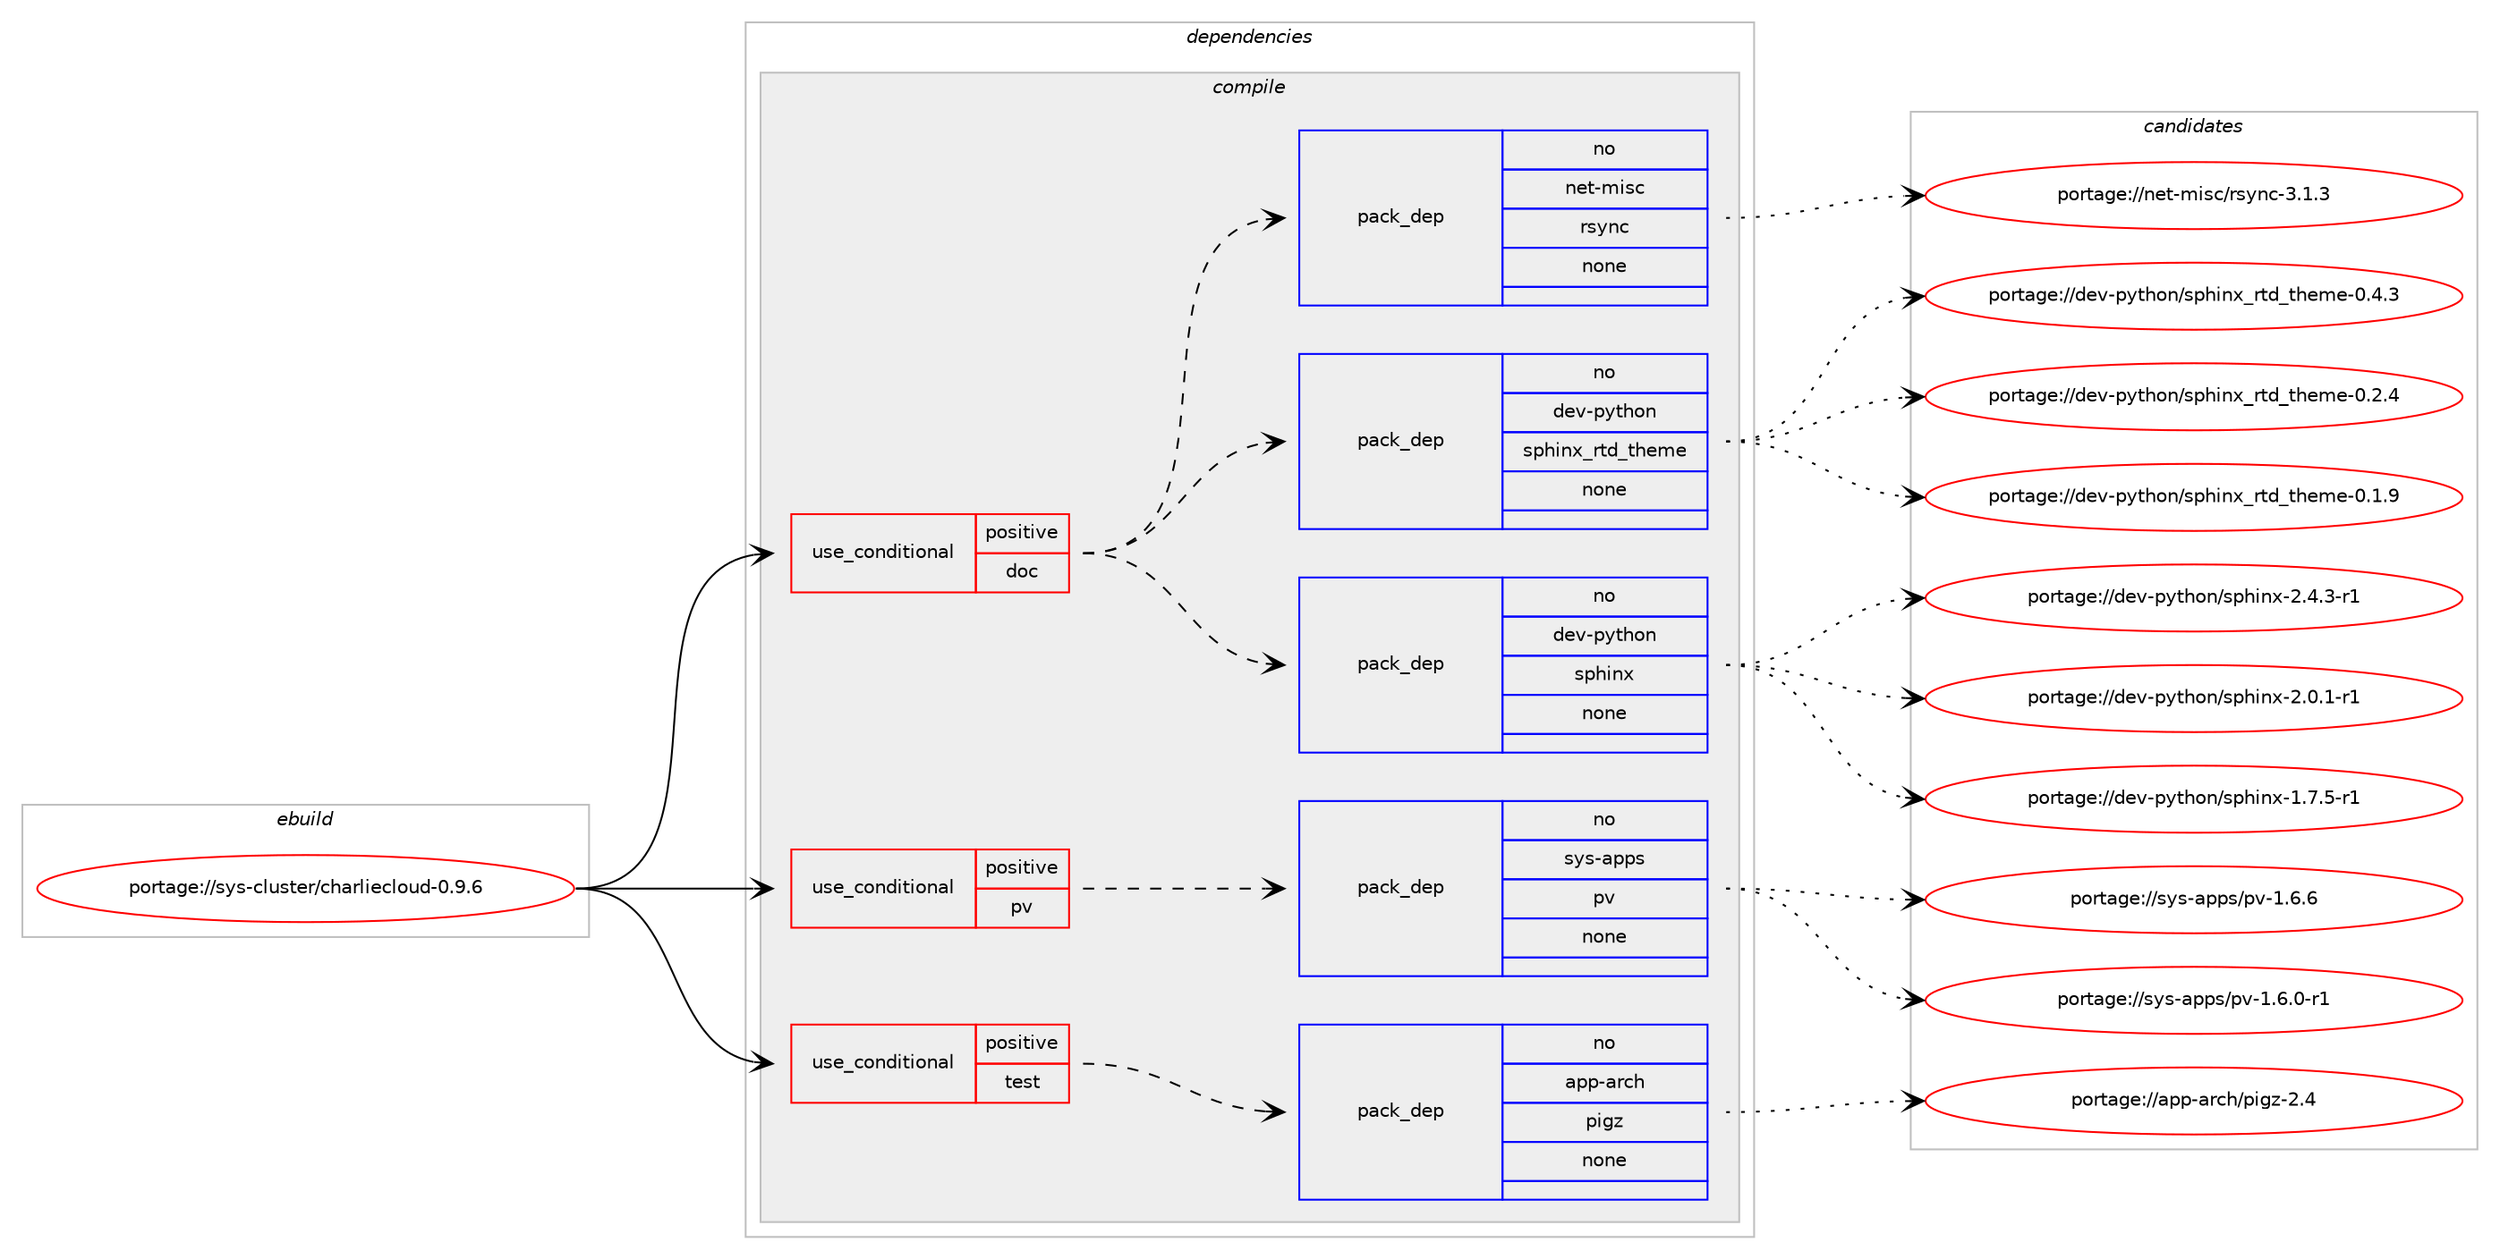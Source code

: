 digraph prolog {

# *************
# Graph options
# *************

newrank=true;
concentrate=true;
compound=true;
graph [rankdir=LR,fontname=Helvetica,fontsize=10,ranksep=1.5];#, ranksep=2.5, nodesep=0.2];
edge  [arrowhead=vee];
node  [fontname=Helvetica,fontsize=10];

# **********
# The ebuild
# **********

subgraph cluster_leftcol {
color=gray;
rank=same;
label=<<i>ebuild</i>>;
id [label="portage://sys-cluster/charliecloud-0.9.6", color=red, width=4, href="../sys-cluster/charliecloud-0.9.6.svg"];
}

# ****************
# The dependencies
# ****************

subgraph cluster_midcol {
color=gray;
label=<<i>dependencies</i>>;
subgraph cluster_compile {
fillcolor="#eeeeee";
style=filled;
label=<<i>compile</i>>;
subgraph cond6350 {
dependency33090 [label=<<TABLE BORDER="0" CELLBORDER="1" CELLSPACING="0" CELLPADDING="4"><TR><TD ROWSPAN="3" CELLPADDING="10">use_conditional</TD></TR><TR><TD>positive</TD></TR><TR><TD>doc</TD></TR></TABLE>>, shape=none, color=red];
subgraph pack25909 {
dependency33091 [label=<<TABLE BORDER="0" CELLBORDER="1" CELLSPACING="0" CELLPADDING="4" WIDTH="220"><TR><TD ROWSPAN="6" CELLPADDING="30">pack_dep</TD></TR><TR><TD WIDTH="110">no</TD></TR><TR><TD>dev-python</TD></TR><TR><TD>sphinx</TD></TR><TR><TD>none</TD></TR><TR><TD></TD></TR></TABLE>>, shape=none, color=blue];
}
dependency33090:e -> dependency33091:w [weight=20,style="dashed",arrowhead="vee"];
subgraph pack25910 {
dependency33092 [label=<<TABLE BORDER="0" CELLBORDER="1" CELLSPACING="0" CELLPADDING="4" WIDTH="220"><TR><TD ROWSPAN="6" CELLPADDING="30">pack_dep</TD></TR><TR><TD WIDTH="110">no</TD></TR><TR><TD>dev-python</TD></TR><TR><TD>sphinx_rtd_theme</TD></TR><TR><TD>none</TD></TR><TR><TD></TD></TR></TABLE>>, shape=none, color=blue];
}
dependency33090:e -> dependency33092:w [weight=20,style="dashed",arrowhead="vee"];
subgraph pack25911 {
dependency33093 [label=<<TABLE BORDER="0" CELLBORDER="1" CELLSPACING="0" CELLPADDING="4" WIDTH="220"><TR><TD ROWSPAN="6" CELLPADDING="30">pack_dep</TD></TR><TR><TD WIDTH="110">no</TD></TR><TR><TD>net-misc</TD></TR><TR><TD>rsync</TD></TR><TR><TD>none</TD></TR><TR><TD></TD></TR></TABLE>>, shape=none, color=blue];
}
dependency33090:e -> dependency33093:w [weight=20,style="dashed",arrowhead="vee"];
}
id:e -> dependency33090:w [weight=20,style="solid",arrowhead="vee"];
subgraph cond6351 {
dependency33094 [label=<<TABLE BORDER="0" CELLBORDER="1" CELLSPACING="0" CELLPADDING="4"><TR><TD ROWSPAN="3" CELLPADDING="10">use_conditional</TD></TR><TR><TD>positive</TD></TR><TR><TD>pv</TD></TR></TABLE>>, shape=none, color=red];
subgraph pack25912 {
dependency33095 [label=<<TABLE BORDER="0" CELLBORDER="1" CELLSPACING="0" CELLPADDING="4" WIDTH="220"><TR><TD ROWSPAN="6" CELLPADDING="30">pack_dep</TD></TR><TR><TD WIDTH="110">no</TD></TR><TR><TD>sys-apps</TD></TR><TR><TD>pv</TD></TR><TR><TD>none</TD></TR><TR><TD></TD></TR></TABLE>>, shape=none, color=blue];
}
dependency33094:e -> dependency33095:w [weight=20,style="dashed",arrowhead="vee"];
}
id:e -> dependency33094:w [weight=20,style="solid",arrowhead="vee"];
subgraph cond6352 {
dependency33096 [label=<<TABLE BORDER="0" CELLBORDER="1" CELLSPACING="0" CELLPADDING="4"><TR><TD ROWSPAN="3" CELLPADDING="10">use_conditional</TD></TR><TR><TD>positive</TD></TR><TR><TD>test</TD></TR></TABLE>>, shape=none, color=red];
subgraph pack25913 {
dependency33097 [label=<<TABLE BORDER="0" CELLBORDER="1" CELLSPACING="0" CELLPADDING="4" WIDTH="220"><TR><TD ROWSPAN="6" CELLPADDING="30">pack_dep</TD></TR><TR><TD WIDTH="110">no</TD></TR><TR><TD>app-arch</TD></TR><TR><TD>pigz</TD></TR><TR><TD>none</TD></TR><TR><TD></TD></TR></TABLE>>, shape=none, color=blue];
}
dependency33096:e -> dependency33097:w [weight=20,style="dashed",arrowhead="vee"];
}
id:e -> dependency33096:w [weight=20,style="solid",arrowhead="vee"];
}
subgraph cluster_compileandrun {
fillcolor="#eeeeee";
style=filled;
label=<<i>compile and run</i>>;
}
subgraph cluster_run {
fillcolor="#eeeeee";
style=filled;
label=<<i>run</i>>;
}
}

# **************
# The candidates
# **************

subgraph cluster_choices {
rank=same;
color=gray;
label=<<i>candidates</i>>;

subgraph choice25909 {
color=black;
nodesep=1;
choice10010111845112121116104111110471151121041051101204550465246514511449 [label="portage://dev-python/sphinx-2.4.3-r1", color=red, width=4,href="../dev-python/sphinx-2.4.3-r1.svg"];
choice10010111845112121116104111110471151121041051101204550464846494511449 [label="portage://dev-python/sphinx-2.0.1-r1", color=red, width=4,href="../dev-python/sphinx-2.0.1-r1.svg"];
choice10010111845112121116104111110471151121041051101204549465546534511449 [label="portage://dev-python/sphinx-1.7.5-r1", color=red, width=4,href="../dev-python/sphinx-1.7.5-r1.svg"];
dependency33091:e -> choice10010111845112121116104111110471151121041051101204550465246514511449:w [style=dotted,weight="100"];
dependency33091:e -> choice10010111845112121116104111110471151121041051101204550464846494511449:w [style=dotted,weight="100"];
dependency33091:e -> choice10010111845112121116104111110471151121041051101204549465546534511449:w [style=dotted,weight="100"];
}
subgraph choice25910 {
color=black;
nodesep=1;
choice10010111845112121116104111110471151121041051101209511411610095116104101109101454846524651 [label="portage://dev-python/sphinx_rtd_theme-0.4.3", color=red, width=4,href="../dev-python/sphinx_rtd_theme-0.4.3.svg"];
choice10010111845112121116104111110471151121041051101209511411610095116104101109101454846504652 [label="portage://dev-python/sphinx_rtd_theme-0.2.4", color=red, width=4,href="../dev-python/sphinx_rtd_theme-0.2.4.svg"];
choice10010111845112121116104111110471151121041051101209511411610095116104101109101454846494657 [label="portage://dev-python/sphinx_rtd_theme-0.1.9", color=red, width=4,href="../dev-python/sphinx_rtd_theme-0.1.9.svg"];
dependency33092:e -> choice10010111845112121116104111110471151121041051101209511411610095116104101109101454846524651:w [style=dotted,weight="100"];
dependency33092:e -> choice10010111845112121116104111110471151121041051101209511411610095116104101109101454846504652:w [style=dotted,weight="100"];
dependency33092:e -> choice10010111845112121116104111110471151121041051101209511411610095116104101109101454846494657:w [style=dotted,weight="100"];
}
subgraph choice25911 {
color=black;
nodesep=1;
choice11010111645109105115994711411512111099455146494651 [label="portage://net-misc/rsync-3.1.3", color=red, width=4,href="../net-misc/rsync-3.1.3.svg"];
dependency33093:e -> choice11010111645109105115994711411512111099455146494651:w [style=dotted,weight="100"];
}
subgraph choice25912 {
color=black;
nodesep=1;
choice115121115459711211211547112118454946544654 [label="portage://sys-apps/pv-1.6.6", color=red, width=4,href="../sys-apps/pv-1.6.6.svg"];
choice1151211154597112112115471121184549465446484511449 [label="portage://sys-apps/pv-1.6.0-r1", color=red, width=4,href="../sys-apps/pv-1.6.0-r1.svg"];
dependency33095:e -> choice115121115459711211211547112118454946544654:w [style=dotted,weight="100"];
dependency33095:e -> choice1151211154597112112115471121184549465446484511449:w [style=dotted,weight="100"];
}
subgraph choice25913 {
color=black;
nodesep=1;
choice971121124597114991044711210510312245504652 [label="portage://app-arch/pigz-2.4", color=red, width=4,href="../app-arch/pigz-2.4.svg"];
dependency33097:e -> choice971121124597114991044711210510312245504652:w [style=dotted,weight="100"];
}
}

}
